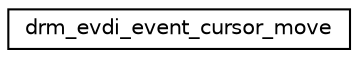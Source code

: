 digraph "圖形化之類別階層"
{
 // LATEX_PDF_SIZE
  edge [fontname="Helvetica",fontsize="10",labelfontname="Helvetica",labelfontsize="10"];
  node [fontname="Helvetica",fontsize="10",shape=record];
  rankdir="LR";
  Node0 [label="drm_evdi_event_cursor_move",height=0.2,width=0.4,color="black", fillcolor="white", style="filled",URL="$structdrm__evdi__event__cursor__move.html",tooltip=" "];
}
